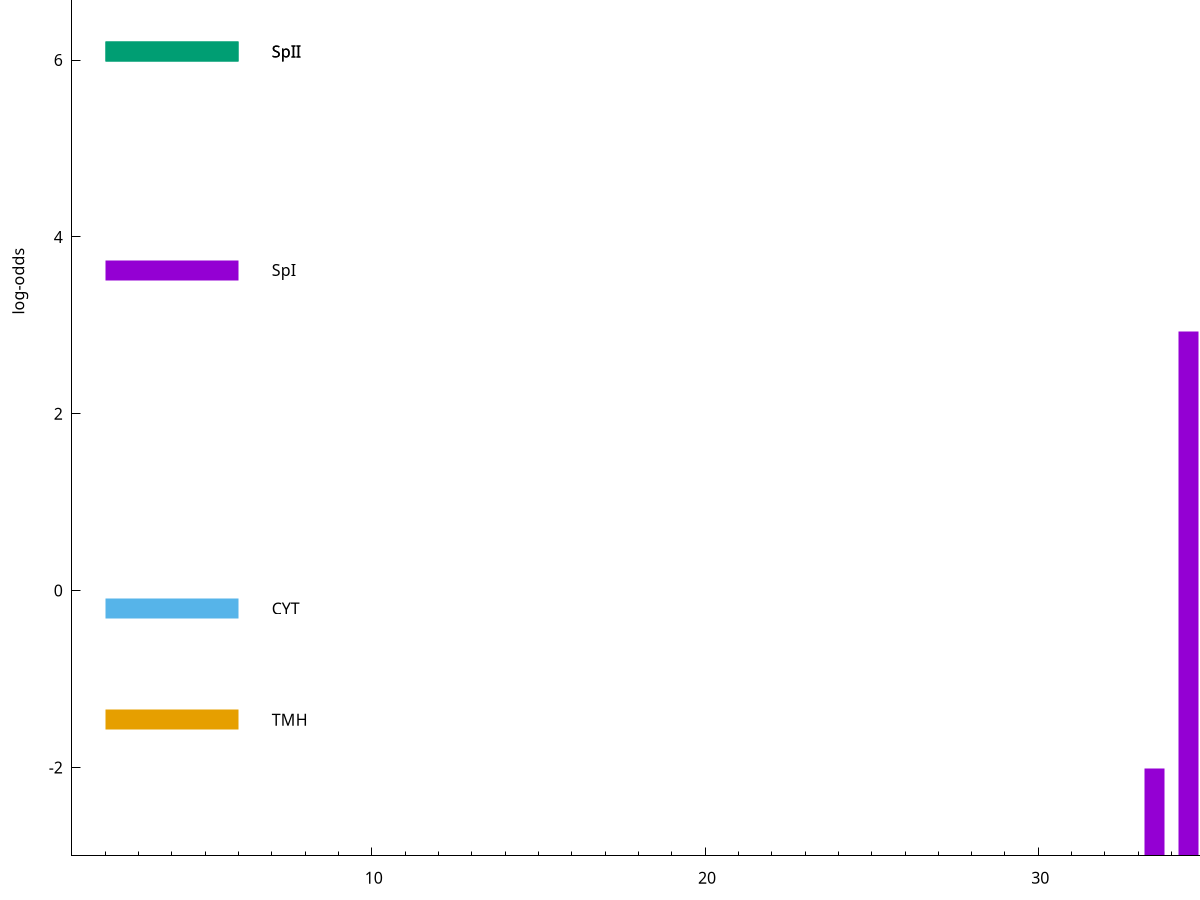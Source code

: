set title "LipoP predictions for SRR5666441.gff"
set size 2., 1.4
set xrange [1:70] 
set mxtics 10
set yrange [-3:10]
set y2range [0:13]
set ylabel "log-odds"
set term postscript eps color solid "Helvetica" 30
set output "SRR5666441.gff17.eps"
set arrow from 2,6.09612 to 6,6.09612 nohead lt 2 lw 20
set label "SpII" at 7,6.09612
set arrow from 2,3.62535 to 6,3.62535 nohead lt 1 lw 20
set label "SpI" at 7,3.62535
set arrow from 2,-0.200913 to 6,-0.200913 nohead lt 3 lw 20
set label "CYT" at 7,-0.200913
set arrow from 2,-1.461 to 6,-1.461 nohead lt 4 lw 20
set label "TMH" at 7,-1.461
set arrow from 2,6.09612 to 6,6.09612 nohead lt 2 lw 20
set label "SpII" at 7,6.09612
# NOTE: The scores below are the log-odds scores with the threshold
# NOTE: subtracted (a hack to make gnuplot make the histogram all
# NOTE: look nice).
plot "-" axes x1y2 title "" with impulses lt 2 lw 20, "-" axes x1y2 title "" with impulses lt 1 lw 20
38.500000 9.095820
e
34.500000 5.935390
36.500000 4.358370
42.500000 2.448305
40.500000 1.573420
38.500000 1.221210
39.500000 1.100530
33.500000 0.988020
e
exit

